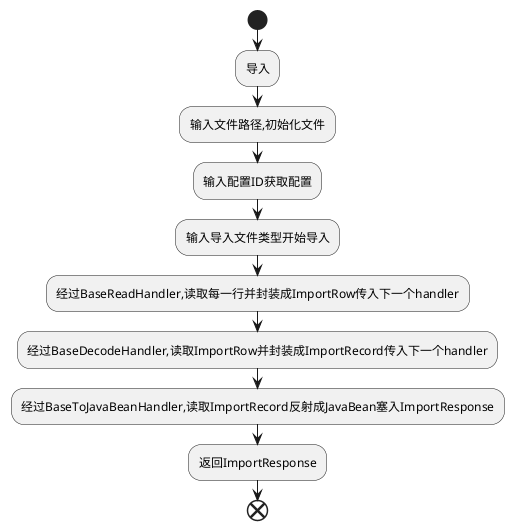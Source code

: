@startuml
start
:导入;
:输入文件路径,初始化文件;
:输入配置ID获取配置;
:输入导入文件类型开始导入;
:经过BaseReadHandler,读取每一行并封装成ImportRow传入下一个handler;
:经过BaseDecodeHandler,读取ImportRow并封装成ImportRecord传入下一个handler;
:经过BaseToJavaBeanHandler,读取ImportRecord反射成JavaBean塞入ImportResponse;
:返回ImportResponse;
end
@enduml

